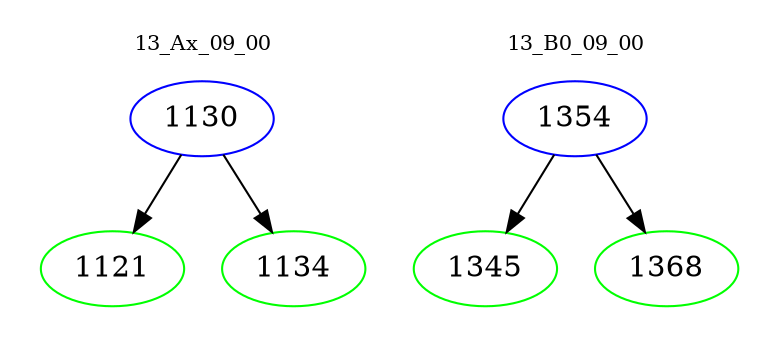 digraph{
subgraph cluster_0 {
color = white
label = "13_Ax_09_00";
fontsize=10;
T0_1130 [label="1130", color="blue"]
T0_1130 -> T0_1121 [color="black"]
T0_1121 [label="1121", color="green"]
T0_1130 -> T0_1134 [color="black"]
T0_1134 [label="1134", color="green"]
}
subgraph cluster_1 {
color = white
label = "13_B0_09_00";
fontsize=10;
T1_1354 [label="1354", color="blue"]
T1_1354 -> T1_1345 [color="black"]
T1_1345 [label="1345", color="green"]
T1_1354 -> T1_1368 [color="black"]
T1_1368 [label="1368", color="green"]
}
}
